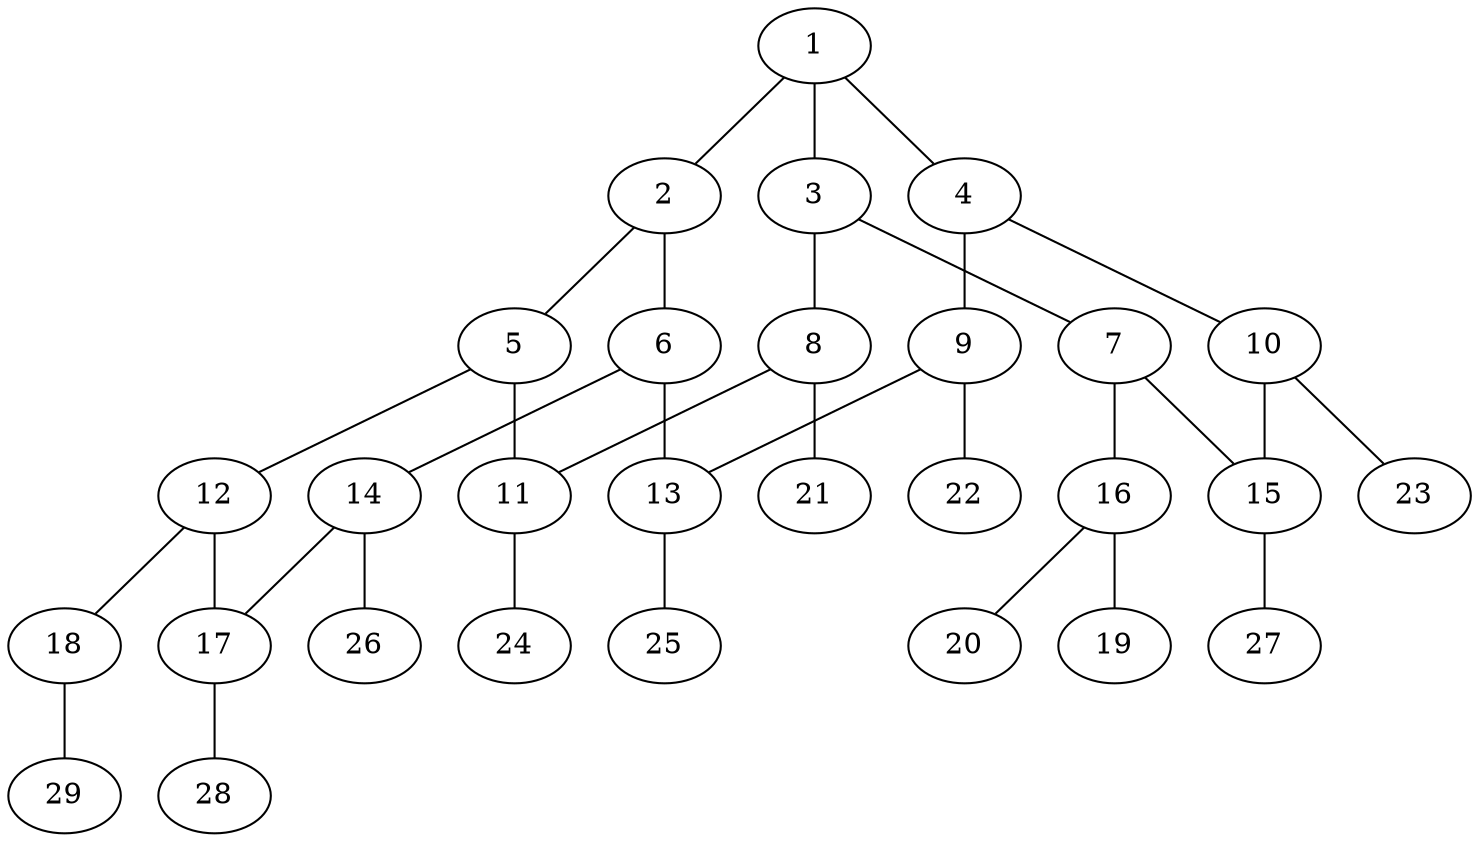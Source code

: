 graph molecule_1281 {
	1	 [chem=C];
	2	 [chem=C];
	1 -- 2	 [valence=2];
	3	 [chem=C];
	1 -- 3	 [valence=1];
	4	 [chem=C];
	1 -- 4	 [valence=1];
	5	 [chem=C];
	2 -- 5	 [valence=1];
	6	 [chem=C];
	2 -- 6	 [valence=1];
	7	 [chem=C];
	3 -- 7	 [valence=2];
	8	 [chem=C];
	3 -- 8	 [valence=1];
	9	 [chem=C];
	4 -- 9	 [valence=2];
	10	 [chem=C];
	4 -- 10	 [valence=1];
	11	 [chem=C];
	5 -- 11	 [valence=1];
	12	 [chem=C];
	5 -- 12	 [valence=2];
	13	 [chem=C];
	6 -- 13	 [valence=2];
	14	 [chem=C];
	6 -- 14	 [valence=1];
	15	 [chem=C];
	7 -- 15	 [valence=1];
	16	 [chem=N];
	7 -- 16	 [valence=1];
	8 -- 11	 [valence=2];
	21	 [chem=H];
	8 -- 21	 [valence=1];
	9 -- 13	 [valence=1];
	22	 [chem=H];
	9 -- 22	 [valence=1];
	10 -- 15	 [valence=2];
	23	 [chem=H];
	10 -- 23	 [valence=1];
	24	 [chem=H];
	11 -- 24	 [valence=1];
	17	 [chem=C];
	12 -- 17	 [valence=1];
	18	 [chem=O];
	12 -- 18	 [valence=1];
	25	 [chem=H];
	13 -- 25	 [valence=1];
	14 -- 17	 [valence=2];
	26	 [chem=H];
	14 -- 26	 [valence=1];
	27	 [chem=H];
	15 -- 27	 [valence=1];
	19	 [chem=O];
	16 -- 19	 [valence=2];
	20	 [chem=O];
	16 -- 20	 [valence=1];
	28	 [chem=H];
	17 -- 28	 [valence=1];
	29	 [chem=H];
	18 -- 29	 [valence=1];
}
